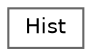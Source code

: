digraph "Graphical Class Hierarchy"
{
 // LATEX_PDF_SIZE
  bgcolor="transparent";
  edge [fontname=Helvetica,fontsize=10,labelfontname=Helvetica,labelfontsize=10];
  node [fontname=Helvetica,fontsize=10,shape=box,height=0.2,width=0.4];
  rankdir="LR";
  Node0 [label="Hist",height=0.2,width=0.4,color="grey40", fillcolor="white", style="filled",URL="$class_hist.html",tooltip="The Hist class generates and prepocesses histogramms."];
}
